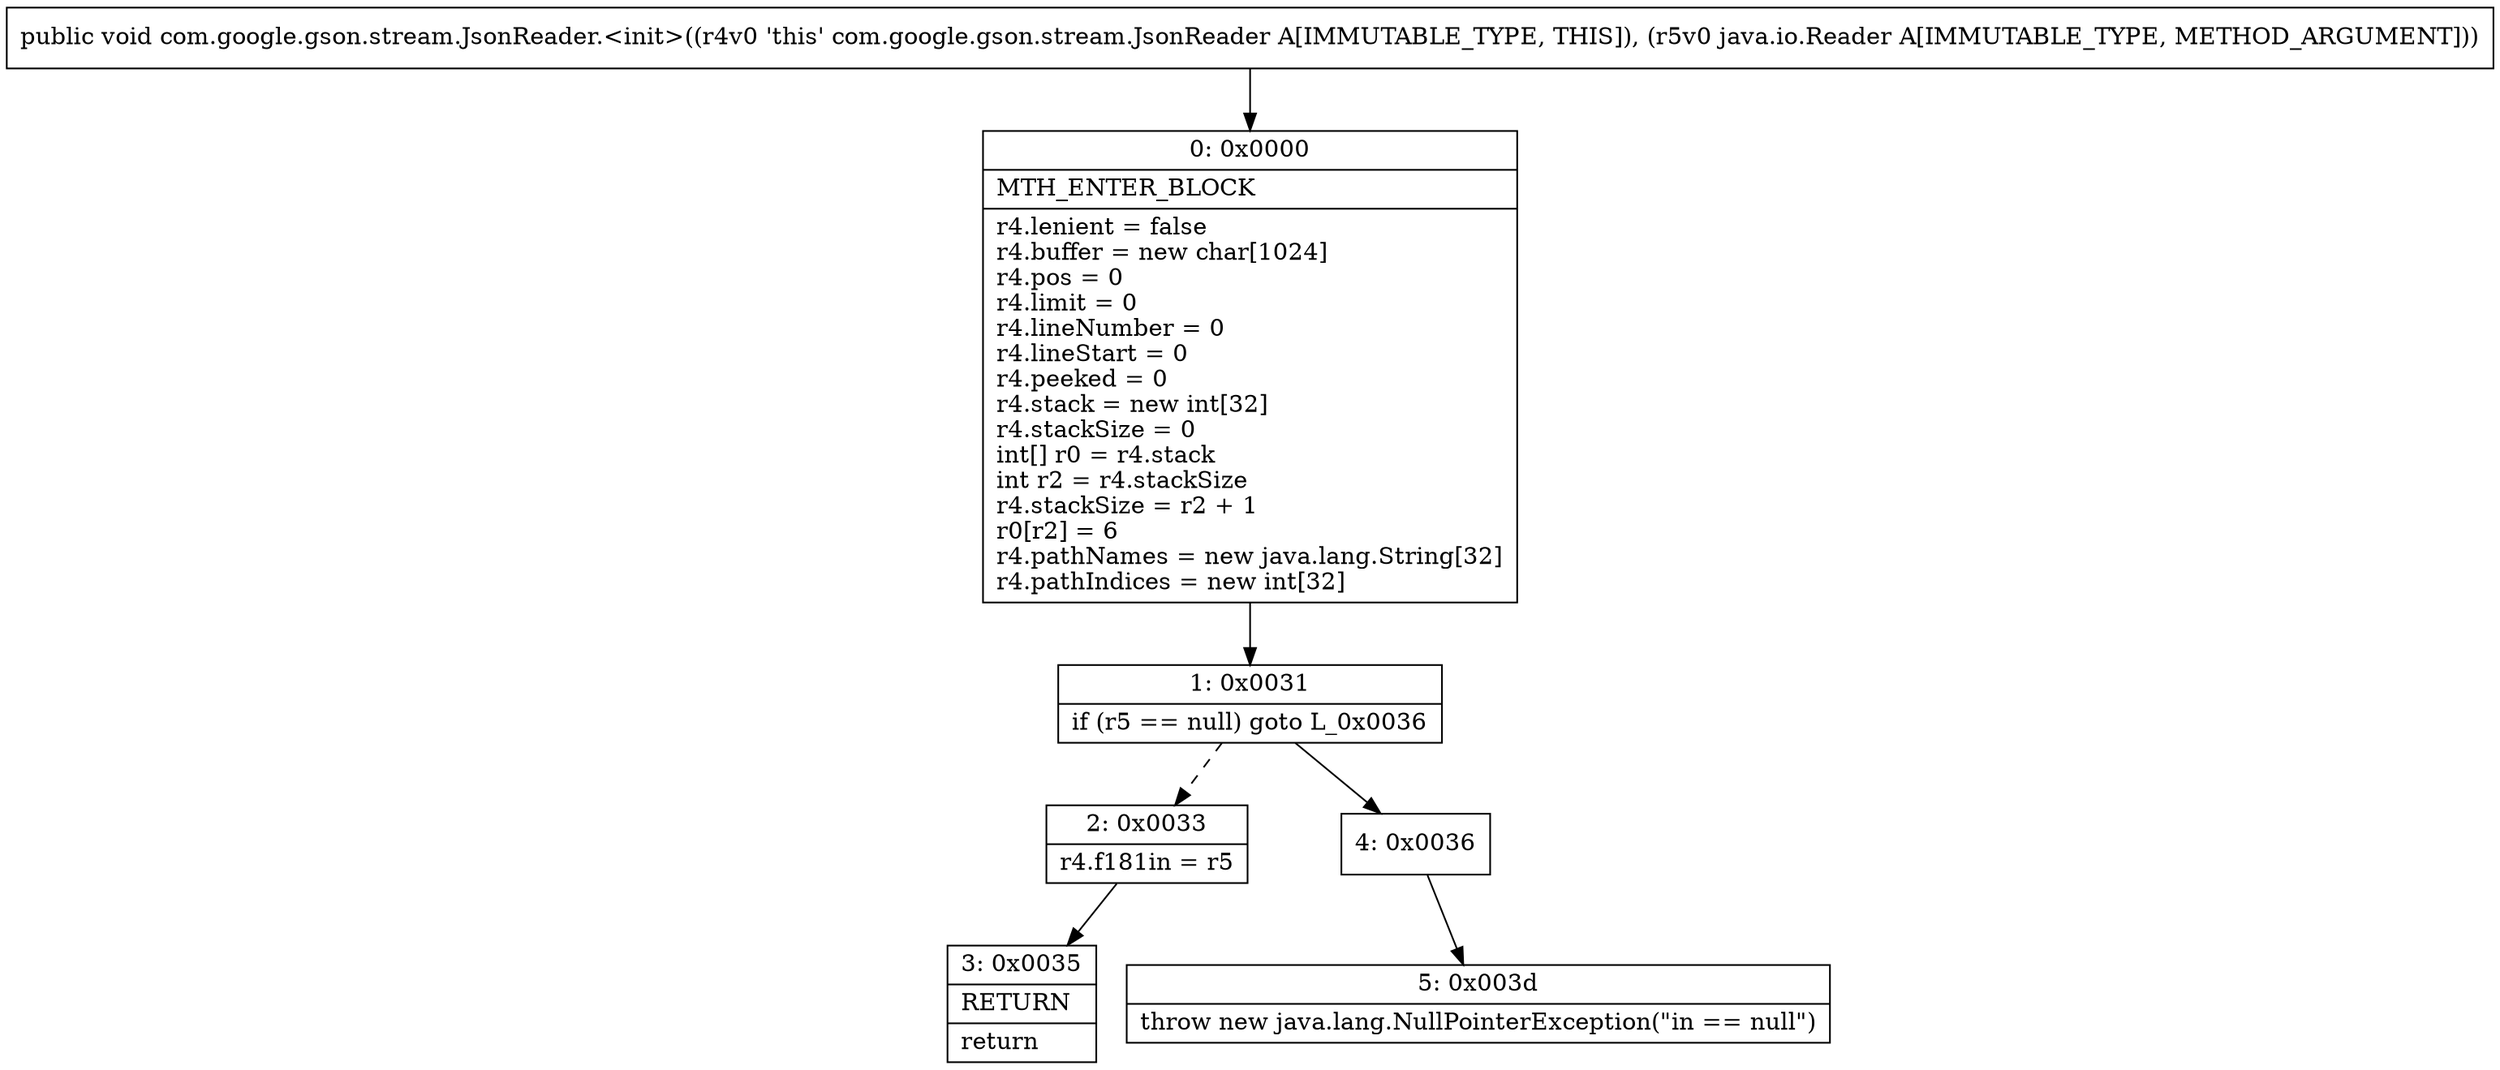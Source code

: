 digraph "CFG forcom.google.gson.stream.JsonReader.\<init\>(Ljava\/io\/Reader;)V" {
Node_0 [shape=record,label="{0\:\ 0x0000|MTH_ENTER_BLOCK\l|r4.lenient = false\lr4.buffer = new char[1024]\lr4.pos = 0\lr4.limit = 0\lr4.lineNumber = 0\lr4.lineStart = 0\lr4.peeked = 0\lr4.stack = new int[32]\lr4.stackSize = 0\lint[] r0 = r4.stack\lint r2 = r4.stackSize\lr4.stackSize = r2 + 1\lr0[r2] = 6\lr4.pathNames = new java.lang.String[32]\lr4.pathIndices = new int[32]\l}"];
Node_1 [shape=record,label="{1\:\ 0x0031|if (r5 == null) goto L_0x0036\l}"];
Node_2 [shape=record,label="{2\:\ 0x0033|r4.f181in = r5\l}"];
Node_3 [shape=record,label="{3\:\ 0x0035|RETURN\l|return\l}"];
Node_4 [shape=record,label="{4\:\ 0x0036}"];
Node_5 [shape=record,label="{5\:\ 0x003d|throw new java.lang.NullPointerException(\"in == null\")\l}"];
MethodNode[shape=record,label="{public void com.google.gson.stream.JsonReader.\<init\>((r4v0 'this' com.google.gson.stream.JsonReader A[IMMUTABLE_TYPE, THIS]), (r5v0 java.io.Reader A[IMMUTABLE_TYPE, METHOD_ARGUMENT])) }"];
MethodNode -> Node_0;
Node_0 -> Node_1;
Node_1 -> Node_2[style=dashed];
Node_1 -> Node_4;
Node_2 -> Node_3;
Node_4 -> Node_5;
}

